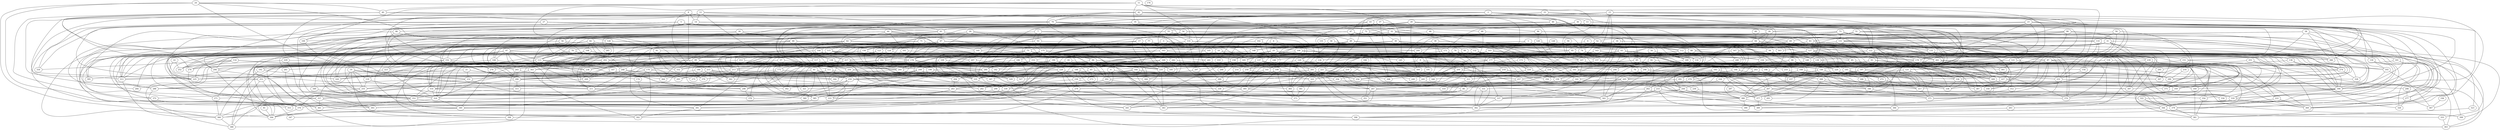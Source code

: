 strict graph "gnp_random_graph(400,0.015)" {
0;
1;
2;
3;
4;
5;
6;
7;
8;
9;
10;
11;
12;
13;
14;
15;
16;
17;
18;
19;
20;
21;
22;
23;
24;
25;
26;
27;
28;
29;
30;
31;
32;
33;
34;
35;
36;
37;
38;
39;
40;
41;
42;
43;
44;
45;
46;
47;
48;
49;
50;
51;
52;
53;
54;
55;
56;
57;
58;
59;
60;
61;
62;
63;
64;
65;
66;
67;
68;
69;
70;
71;
72;
73;
74;
75;
76;
77;
78;
79;
80;
81;
82;
83;
84;
85;
86;
87;
88;
89;
90;
91;
92;
93;
94;
95;
96;
97;
98;
99;
100;
101;
102;
103;
104;
105;
106;
107;
108;
109;
110;
111;
112;
113;
114;
115;
116;
117;
118;
119;
120;
121;
122;
123;
124;
125;
126;
127;
128;
129;
130;
131;
132;
133;
134;
135;
136;
137;
138;
139;
140;
141;
142;
143;
144;
145;
146;
147;
148;
149;
150;
151;
152;
153;
154;
155;
156;
157;
158;
159;
160;
161;
162;
163;
164;
165;
166;
167;
168;
169;
170;
171;
172;
173;
174;
175;
176;
177;
178;
179;
180;
181;
182;
183;
184;
185;
186;
187;
188;
189;
190;
191;
192;
193;
194;
195;
196;
197;
198;
199;
200;
201;
202;
203;
204;
205;
206;
207;
208;
209;
210;
211;
212;
213;
214;
215;
216;
217;
218;
219;
220;
221;
222;
223;
224;
225;
226;
227;
228;
229;
230;
231;
232;
233;
234;
235;
236;
237;
238;
239;
240;
241;
242;
243;
244;
245;
246;
247;
248;
249;
250;
251;
252;
253;
254;
255;
256;
257;
258;
259;
260;
261;
262;
263;
264;
265;
266;
267;
268;
269;
270;
271;
272;
273;
274;
275;
276;
277;
278;
279;
280;
281;
282;
283;
284;
285;
286;
287;
288;
289;
290;
291;
292;
293;
294;
295;
296;
297;
298;
299;
300;
301;
302;
303;
304;
305;
306;
307;
308;
309;
310;
311;
312;
313;
314;
315;
316;
317;
318;
319;
320;
321;
322;
323;
324;
325;
326;
327;
328;
329;
330;
331;
332;
333;
334;
335;
336;
337;
338;
339;
340;
341;
342;
343;
344;
345;
346;
347;
348;
349;
350;
351;
352;
353;
354;
355;
356;
357;
358;
359;
360;
361;
362;
363;
364;
365;
366;
367;
368;
369;
370;
371;
372;
373;
374;
375;
376;
377;
378;
379;
380;
381;
382;
383;
384;
385;
386;
387;
388;
389;
390;
391;
392;
393;
394;
395;
396;
397;
398;
399;
0 -- 45  [is_available=True, prob="1.0"];
0 -- 94  [is_available=True, prob="0.628762029515"];
1 -- 103  [is_available=True, prob="0.911307745225"];
1 -- 391  [is_available=True, prob="0.328740354562"];
1 -- 205  [is_available=True, prob="0.0418934558592"];
1 -- 303  [is_available=True, prob="0.736917651398"];
1 -- 112  [is_available=True, prob="0.858412177309"];
1 -- 213  [is_available=True, prob="0.704866507598"];
1 -- 150  [is_available=True, prob="0.00125861367714"];
2 -- 163  [is_available=True, prob="0.357756712345"];
2 -- 243  [is_available=True, prob="0.728404078749"];
2 -- 394  [is_available=True, prob="0.257042284933"];
2 -- 13  [is_available=True, prob="0.475793187304"];
2 -- 179  [is_available=True, prob="0.662289334648"];
2 -- 52  [is_available=True, prob="0.701396786831"];
2 -- 149  [is_available=True, prob="0.545918941905"];
2 -- 151  [is_available=True, prob="0.0679652709655"];
2 -- 280  [is_available=True, prob="0.895308251375"];
2 -- 252  [is_available=True, prob="0.570788889882"];
2 -- 221  [is_available=True, prob="0.181335529264"];
2 -- 63  [is_available=True, prob="0.975608765987"];
3 -- 368  [is_available=True, prob="0.983515954539"];
3 -- 123  [is_available=True, prob="0.935042062425"];
3 -- 245  [is_available=True, prob="0.297315929676"];
3 -- 278  [is_available=True, prob="1.0"];
3 -- 227  [is_available=True, prob="0.680933634058"];
4 -- 393  [is_available=True, prob="1.0"];
4 -- 292  [is_available=True, prob="0.917586894686"];
4 -- 254  [is_available=True, prob="0.811359786987"];
5 -- 288  [is_available=True, prob="0.567208020487"];
5 -- 130  [is_available=True, prob="0.26241717093"];
5 -- 100  [is_available=True, prob="0.201443143899"];
5 -- 316  [is_available=True, prob="0.915526868218"];
5 -- 179  [is_available=True, prob="0.606541172114"];
5 -- 28  [is_available=True, prob="0.951675291686"];
6 -- 264  [is_available=True, prob="0.669598701409"];
6 -- 25  [is_available=True, prob="0.340950512221"];
6 -- 199  [is_available=True, prob="1.0"];
7 -- 262  [is_available=True, prob="1.0"];
7 -- 10  [is_available=True, prob="0.504111485903"];
7 -- 175  [is_available=True, prob="0.110549952894"];
7 -- 144  [is_available=True, prob="1.0"];
7 -- 148  [is_available=True, prob="0.145670719381"];
7 -- 53  [is_available=True, prob="0.444098772867"];
7 -- 298  [is_available=True, prob="0.218947508906"];
8 -- 225  [is_available=True, prob="1.0"];
8 -- 107  [is_available=True, prob="1.0"];
8 -- 213  [is_available=True, prob="0.355163164607"];
8 -- 14  [is_available=True, prob="0.91719158262"];
8 -- 215  [is_available=True, prob="0.537819913288"];
9 -- 298  [is_available=True, prob="0.817370704423"];
9 -- 300  [is_available=True, prob="1.0"];
9 -- 208  [is_available=True, prob="0.868320541541"];
9 -- 209  [is_available=True, prob="0.578566864147"];
9 -- 382  [is_available=True, prob="0.207465312472"];
9 -- 191  [is_available=True, prob="0.116597227267"];
10 -- 165  [is_available=True, prob="0.76666649139"];
10 -- 207  [is_available=True, prob="0.936270658142"];
10 -- 180  [is_available=True, prob="0.719587584358"];
10 -- 85  [is_available=True, prob="0.403119270626"];
10 -- 310  [is_available=True, prob="0.0722316533636"];
11 -- 35  [is_available=True, prob="0.554691347195"];
11 -- 100  [is_available=True, prob="1.0"];
11 -- 40  [is_available=True, prob="0.663516894462"];
11 -- 107  [is_available=True, prob="1.0"];
11 -- 215  [is_available=True, prob="0.115214318314"];
11 -- 260  [is_available=True, prob="1.0"];
11 -- 348  [is_available=True, prob="0.569555911155"];
11 -- 125  [is_available=True, prob="0.326846527151"];
12 -- 41  [is_available=True, prob="1.0"];
12 -- 14  [is_available=True, prob="1.0"];
12 -- 49  [is_available=True, prob="1.0"];
12 -- 211  [is_available=True, prob="1.0"];
12 -- 276  [is_available=True, prob="1.0"];
12 -- 61  [is_available=True, prob="0.433292923187"];
13 -- 32  [is_available=True, prob="0.48920511047"];
13 -- 274  [is_available=True, prob="0.0807536404175"];
13 -- 237  [is_available=True, prob="0.121754853422"];
13 -- 198  [is_available=True, prob="0.0944543666607"];
14 -- 32  [is_available=True, prob="0.159901104315"];
14 -- 225  [is_available=True, prob="0.475007683982"];
14 -- 228  [is_available=True, prob="0.0331183038245"];
14 -- 265  [is_available=True, prob="0.323072378705"];
14 -- 202  [is_available=True, prob="1.0"];
14 -- 179  [is_available=True, prob="0.595340282549"];
14 -- 150  [is_available=True, prob="0.710888823015"];
15 -- 297  [is_available=True, prob="0.35319439932"];
15 -- 74  [is_available=True, prob="0.452311146919"];
15 -- 43  [is_available=True, prob="1.0"];
15 -- 238  [is_available=True, prob="0.16174548418"];
15 -- 143  [is_available=True, prob="1.0"];
15 -- 369  [is_available=True, prob="0.921822728417"];
15 -- 306  [is_available=True, prob="0.487145957775"];
15 -- 380  [is_available=True, prob="0.181702185236"];
15 -- 254  [is_available=True, prob="0.119463074891"];
16 -- 136  [is_available=True, prob="0.647079015843"];
16 -- 25  [is_available=True, prob="1.0"];
16 -- 159  [is_available=True, prob="0.813085078489"];
17 -- 106  [is_available=True, prob="0.20258889932"];
17 -- 235  [is_available=True, prob="0.0511478907042"];
17 -- 340  [is_available=True, prob="1.0"];
17 -- 309  [is_available=True, prob="0.496307389913"];
17 -- 152  [is_available=True, prob="0.661075943012"];
17 -- 185  [is_available=True, prob="1.0"];
17 -- 186  [is_available=True, prob="0.561845572899"];
17 -- 159  [is_available=True, prob="1.0"];
18 -- 264  [is_available=True, prob="0.487742510569"];
18 -- 292  [is_available=True, prob="0.626354679136"];
18 -- 228  [is_available=True, prob="0.479288464571"];
18 -- 247  [is_available=True, prob="1.0"];
19 -- 357  [is_available=True, prob="0.919965191298"];
19 -- 398  [is_available=True, prob="0.569694342289"];
19 -- 302  [is_available=True, prob="1.0"];
19 -- 119  [is_available=True, prob="0.435768606814"];
19 -- 254  [is_available=True, prob="0.689514948667"];
19 -- 255  [is_available=True, prob="1.0"];
20 -- 96  [is_available=True, prob="1.0"];
20 -- 167  [is_available=True, prob="0.396947491078"];
20 -- 300  [is_available=True, prob="0.630437165976"];
20 -- 242  [is_available=True, prob="0.118995539344"];
20 -- 248  [is_available=True, prob="0.295383513855"];
20 -- 154  [is_available=True, prob="1.0"];
20 -- 61  [is_available=True, prob="0.793803922881"];
20 -- 318  [is_available=True, prob="0.285560487123"];
21 -- 232  [is_available=True, prob="0.438631606417"];
21 -- 225  [is_available=True, prob="1.0"];
21 -- 318  [is_available=True, prob="0.645212899692"];
22 -- 252  [is_available=True, prob="0.0342277166566"];
22 -- 271  [is_available=True, prob="1.0"];
23 -- 193  [is_available=True, prob="0.976018453127"];
23 -- 171  [is_available=True, prob="1.0"];
23 -- 139  [is_available=True, prob="0.560744004907"];
23 -- 237  [is_available=True, prob="0.890396180123"];
23 -- 379  [is_available=True, prob="0.570143111387"];
23 -- 28  [is_available=True, prob="0.619272033933"];
24 -- 353  [is_available=True, prob="0.808330480342"];
24 -- 40  [is_available=True, prob="1.0"];
24 -- 394  [is_available=True, prob="0.33414558468"];
24 -- 145  [is_available=True, prob="0.343360117073"];
24 -- 91  [is_available=True, prob="1.0"];
24 -- 232  [is_available=True, prob="0.807610465818"];
25 -- 327  [is_available=True, prob="0.221403739909"];
25 -- 264  [is_available=True, prob="0.282641720536"];
25 -- 241  [is_available=True, prob="0.810294455324"];
25 -- 338  [is_available=True, prob="0.697485467224"];
25 -- 277  [is_available=True, prob="0.624303044059"];
26 -- 160  [is_available=True, prob="0.300405207269"];
26 -- 352  [is_available=True, prob="0.0328715726767"];
26 -- 66  [is_available=True, prob="1.0"];
26 -- 392  [is_available=True, prob="0.860983437893"];
27 -- 225  [is_available=True, prob="0.112072914519"];
27 -- 152  [is_available=True, prob="1.0"];
27 -- 122  [is_available=True, prob="1.0"];
27 -- 316  [is_available=True, prob="0.372816723174"];
27 -- 61  [is_available=True, prob="1.0"];
27 -- 30  [is_available=True, prob="0.133425491219"];
28 -- 64  [is_available=True, prob="0.614882348827"];
28 -- 291  [is_available=True, prob="0.280938320608"];
28 -- 214  [is_available=True, prob="0.301548354875"];
28 -- 88  [is_available=True, prob="0.813830924349"];
29 -- 368  [is_available=True, prob="0.81903504208"];
29 -- 74  [is_available=True, prob="0.64586735694"];
29 -- 336  [is_available=True, prob="1.0"];
29 -- 178  [is_available=True, prob="0.978608492818"];
29 -- 56  [is_available=True, prob="0.226732334035"];
29 -- 223  [is_available=True, prob="0.423414838763"];
29 -- 255  [is_available=True, prob="0.0538711301649"];
30 -- 391  [is_available=True, prob="0.739056950391"];
30 -- 171  [is_available=True, prob="0.517974745792"];
30 -- 112  [is_available=True, prob="0.266866721907"];
30 -- 148  [is_available=True, prob="0.865754850803"];
30 -- 253  [is_available=True, prob="1.0"];
30 -- 350  [is_available=True, prob="0.681598885954"];
30 -- 95  [is_available=True, prob="0.202385673344"];
31 -- 384  [is_available=True, prob="0.170691667673"];
31 -- 386  [is_available=True, prob="0.639552355653"];
31 -- 264  [is_available=True, prob="0.842673824596"];
31 -- 75  [is_available=True, prob="1.0"];
31 -- 239  [is_available=True, prob="1.0"];
31 -- 209  [is_available=True, prob="1.0"];
31 -- 307  [is_available=True, prob="1.0"];
31 -- 127  [is_available=True, prob="1.0"];
32 -- 142  [is_available=True, prob="0.237852287178"];
32 -- 110  [is_available=True, prob="0.0919310660663"];
32 -- 337  [is_available=True, prob="0.938227583804"];
32 -- 211  [is_available=True, prob="0.00682751541873"];
32 -- 155  [is_available=True, prob="1.0"];
32 -- 156  [is_available=True, prob="0.289670338494"];
33 -- 385  [is_available=True, prob="0.57727286376"];
33 -- 386  [is_available=True, prob="0.520429608527"];
33 -- 164  [is_available=True, prob="0.713103122038"];
33 -- 70  [is_available=True, prob="0.534766750856"];
33 -- 47  [is_available=True, prob="0.779122053538"];
33 -- 306  [is_available=True, prob="0.746467141654"];
33 -- 342  [is_available=True, prob="0.706151308175"];
33 -- 184  [is_available=True, prob="0.0360716023108"];
34 -- 65  [is_available=True, prob="0.998955061046"];
34 -- 189  [is_available=True, prob="0.027826452323"];
34 -- 337  [is_available=True, prob="0.35366121288"];
35 -- 324  [is_available=True, prob="1.0"];
35 -- 133  [is_available=True, prob="0.937133032404"];
35 -- 333  [is_available=True, prob="0.331346955345"];
35 -- 54  [is_available=True, prob="0.882734796258"];
35 -- 154  [is_available=True, prob="0.389394522442"];
36 -- 130  [is_available=True, prob="0.272390500485"];
36 -- 195  [is_available=True, prob="0.129345087212"];
36 -- 292  [is_available=True, prob="0.826476324553"];
36 -- 135  [is_available=True, prob="0.56606198116"];
36 -- 310  [is_available=True, prob="0.797341245356"];
36 -- 61  [is_available=True, prob="0.183339766864"];
37 -- 80  [is_available=True, prob="0.270254683576"];
37 -- 306  [is_available=True, prob="0.000414248735823"];
37 -- 44  [is_available=True, prob="0.0492799531759"];
37 -- 55  [is_available=True, prob="0.799689290719"];
38 -- 386  [is_available=True, prob="0.44823361642"];
38 -- 387  [is_available=True, prob="0.995841061301"];
38 -- 389  [is_available=True, prob="0.241670689016"];
38 -- 83  [is_available=True, prob="1.0"];
38 -- 52  [is_available=True, prob="1.0"];
38 -- 344  [is_available=True, prob="0.546762804331"];
39 -- 325  [is_available=True, prob="0.361602768652"];
39 -- 300  [is_available=True, prob="1.0"];
39 -- 209  [is_available=True, prob="0.958299273785"];
39 -- 370  [is_available=True, prob="0.10967825012"];
39 -- 88  [is_available=True, prob="0.607964449765"];
39 -- 189  [is_available=True, prob="0.689677818352"];
40 -- 70  [is_available=True, prob="0.493046855162"];
40 -- 294  [is_available=True, prob="1.0"];
40 -- 393  [is_available=True, prob="0.317494325818"];
40 -- 140  [is_available=True, prob="0.614250454578"];
40 -- 177  [is_available=True, prob="0.269907491562"];
40 -- 313  [is_available=True, prob="1.0"];
41 -- 259  [is_available=True, prob="0.838639217527"];
41 -- 388  [is_available=True, prob="0.153530788184"];
41 -- 232  [is_available=True, prob="0.969617058482"];
41 -- 333  [is_available=True, prob="0.0596367385861"];
41 -- 282  [is_available=True, prob="0.696473709571"];
41 -- 187  [is_available=True, prob="0.245460056644"];
42 -- 129  [is_available=True, prob="0.0758407095866"];
42 -- 290  [is_available=True, prob="0.0962252672979"];
42 -- 70  [is_available=True, prob="1.0"];
42 -- 235  [is_available=True, prob="0.513487977639"];
42 -- 46  [is_available=True, prob="0.537029750363"];
42 -- 124  [is_available=True, prob="0.812423280582"];
43 -- 68  [is_available=True, prob="0.37399836097"];
43 -- 134  [is_available=True, prob="0.458776858244"];
43 -- 358  [is_available=True, prob="1.0"];
43 -- 243  [is_available=True, prob="0.902745033321"];
43 -- 343  [is_available=True, prob="1.0"];
44 -- 225  [is_available=True, prob="0.681891085663"];
44 -- 324  [is_available=True, prob="0.706595316297"];
44 -- 371  [is_available=True, prob="0.113275971795"];
44 -- 84  [is_available=True, prob="1.0"];
44 -- 376  [is_available=True, prob="0.517798068823"];
44 -- 62  [is_available=True, prob="0.397759462963"];
44 -- 101  [is_available=True, prob="0.643321097208"];
45 -- 385  [is_available=True, prob="0.818840741088"];
45 -- 232  [is_available=True, prob="0.420249994676"];
45 -- 267  [is_available=True, prob="0.548865505802"];
45 -- 334  [is_available=True, prob="0.393186383441"];
45 -- 273  [is_available=True, prob="0.549225874201"];
46 -- 352  [is_available=True, prob="1.0"];
46 -- 65  [is_available=True, prob="1.0"];
46 -- 72  [is_available=True, prob="1.0"];
46 -- 392  [is_available=True, prob="0.634392210698"];
46 -- 306  [is_available=True, prob="0.998300213635"];
46 -- 122  [is_available=True, prob="0.944370238356"];
46 -- 125  [is_available=True, prob="0.0793180407026"];
47 -- 326  [is_available=True, prob="0.487381725413"];
47 -- 49  [is_available=True, prob="0.130543155548"];
47 -- 233  [is_available=True, prob="0.732612043655"];
47 -- 332  [is_available=True, prob="0.584122013959"];
47 -- 113  [is_available=True, prob="0.70000729499"];
47 -- 306  [is_available=True, prob="0.518377996505"];
47 -- 119  [is_available=True, prob="0.690469758217"];
47 -- 90  [is_available=True, prob="1.0"];
47 -- 329  [is_available=True, prob="0.717710381355"];
48 -- 102  [is_available=True, prob="0.854231437228"];
48 -- 127  [is_available=True, prob="0.891014231641"];
49 -- 260  [is_available=True, prob="1.0"];
49 -- 364  [is_available=True, prob="0.456637630349"];
49 -- 107  [is_available=True, prob="0.815103889909"];
49 -- 318  [is_available=True, prob="0.538905817352"];
49 -- 213  [is_available=True, prob="1.0"];
49 -- 379  [is_available=True, prob="0.409983183174"];
49 -- 286  [is_available=True, prob="1.0"];
49 -- 63  [is_available=True, prob="0.874175446795"];
50 -- 113  [is_available=True, prob="1.0"];
50 -- 397  [is_available=True, prob="0.0367514313863"];
50 -- 110  [is_available=True, prob="0.321003971525"];
50 -- 231  [is_available=True, prob="0.386247162148"];
51 -- 69  [is_available=True, prob="0.878929093459"];
51 -- 200  [is_available=True, prob="0.335890798084"];
51 -- 141  [is_available=True, prob="0.713725198606"];
51 -- 307  [is_available=True, prob="1.0"];
51 -- 277  [is_available=True, prob="0.361455415322"];
51 -- 346  [is_available=True, prob="0.775913273264"];
52 -- 289  [is_available=True, prob="1.0"];
52 -- 200  [is_available=True, prob="0.769833261724"];
52 -- 74  [is_available=True, prob="0.864458752675"];
52 -- 386  [is_available=True, prob="0.105968396781"];
52 -- 239  [is_available=True, prob="0.34502634629"];
52 -- 208  [is_available=True, prob="0.427914731584"];
52 -- 177  [is_available=True, prob="0.582235457599"];
52 -- 397  [is_available=True, prob="0.0806332079354"];
52 -- 313  [is_available=True, prob="0.338401329987"];
52 -- 95  [is_available=True, prob="0.360261775188"];
53 -- 320  [is_available=True, prob="0.411322645289"];
53 -- 175  [is_available=True, prob="0.143273824327"];
53 -- 92  [is_available=True, prob="0.738234567334"];
54 -- 100  [is_available=True, prob="1.0"];
54 -- 69  [is_available=True, prob="0.967412755215"];
54 -- 201  [is_available=True, prob="1.0"];
54 -- 149  [is_available=True, prob="0.180555469319"];
54 -- 280  [is_available=True, prob="0.451322561381"];
54 -- 124  [is_available=True, prob="1.0"];
55 -- 160  [is_available=True, prob="1.0"];
55 -- 221  [is_available=True, prob="0.885996702203"];
55 -- 285  [is_available=True, prob="1.0"];
55 -- 133  [is_available=True, prob="0.43125486752"];
56 -- 320  [is_available=True, prob="0.72987143852"];
56 -- 97  [is_available=True, prob="0.296478579665"];
56 -- 250  [is_available=True, prob="0.31371921032"];
56 -- 157  [is_available=True, prob="0.942288983652"];
57 -- 192  [is_available=True, prob="0.250722602773"];
57 -- 161  [is_available=True, prob="0.456745372451"];
57 -- 172  [is_available=True, prob="0.0775299594763"];
58 -- 104  [is_available=True, prob="0.210185075425"];
58 -- 129  [is_available=True, prob="0.855242555523"];
58 -- 99  [is_available=True, prob="1.0"];
58 -- 286  [is_available=True, prob="0.773514520846"];
58 -- 371  [is_available=True, prob="1.0"];
59 -- 74  [is_available=True, prob="0.692167952226"];
59 -- 205  [is_available=True, prob="0.925555444966"];
59 -- 173  [is_available=True, prob="0.352394400998"];
59 -- 95  [is_available=True, prob="1.0"];
60 -- 64  [is_available=True, prob="0.276222086862"];
61 -- 67  [is_available=True, prob="0.778712565264"];
61 -- 366  [is_available=True, prob="0.911036089973"];
61 -- 338  [is_available=True, prob="0.585075833823"];
61 -- 89  [is_available=True, prob="1.0"];
61 -- 317  [is_available=True, prob="0.287883868986"];
62 -- 138  [is_available=True, prob="1.0"];
62 -- 78  [is_available=True, prob="0.647567110822"];
62 -- 241  [is_available=True, prob="0.451474427005"];
62 -- 308  [is_available=True, prob="0.252814717603"];
62 -- 87  [is_available=True, prob="0.307562621807"];
62 -- 89  [is_available=True, prob="0.289967136387"];
62 -- 281  [is_available=True, prob="0.531041898777"];
63 -- 139  [is_available=True, prob="0.389811047492"];
63 -- 172  [is_available=True, prob="1.0"];
63 -- 397  [is_available=True, prob="0.18143844987"];
63 -- 302  [is_available=True, prob="1.0"];
63 -- 116  [is_available=True, prob="0.798992369951"];
63 -- 342  [is_available=True, prob="0.634516724243"];
63 -- 252  [is_available=True, prob="0.260871708868"];
64 -- 80  [is_available=True, prob="0.724750999197"];
64 -- 372  [is_available=True, prob="0.0531663210818"];
64 -- 374  [is_available=True, prob="0.0559585397251"];
64 -- 380  [is_available=True, prob="1.0"];
64 -- 90  [is_available=True, prob="0.67230622551"];
64 -- 123  [is_available=True, prob="0.576210743043"];
64 -- 122  [is_available=True, prob="0.36238998266"];
64 -- 158  [is_available=True, prob="1.0"];
65 -- 297  [is_available=True, prob="0.716622335191"];
65 -- 141  [is_available=True, prob="0.395152607597"];
65 -- 336  [is_available=True, prob="0.967579557521"];
65 -- 309  [is_available=True, prob="0.11079612481"];
66 -- 224  [is_available=True, prob="0.232250631286"];
66 -- 324  [is_available=True, prob="0.55801023018"];
66 -- 105  [is_available=True, prob="0.496160654398"];
66 -- 138  [is_available=True, prob="0.0913999973524"];
66 -- 372  [is_available=True, prob="1.0"];
66 -- 170  [is_available=True, prob="0.520881942395"];
66 -- 282  [is_available=True, prob="1.0"];
66 -- 318  [is_available=True, prob="0.0706520928674"];
67 -- 288  [is_available=True, prob="0.176286179352"];
67 -- 104  [is_available=True, prob="0.310264903504"];
67 -- 361  [is_available=True, prob="1.0"];
67 -- 335  [is_available=True, prob="0.420125325318"];
67 -- 200  [is_available=True, prob="0.860835645781"];
67 -- 309  [is_available=True, prob="1.0"];
67 -- 88  [is_available=True, prob="0.880632414861"];
67 -- 345  [is_available=True, prob="0.600010123885"];
67 -- 191  [is_available=True, prob="0.220922173092"];
68 -- 83  [is_available=True, prob="0.567742966166"];
68 -- 245  [is_available=True, prob="1.0"];
69 -- 163  [is_available=True, prob="1.0"];
69 -- 261  [is_available=True, prob="0.227067998695"];
69 -- 240  [is_available=True, prob="1.0"];
69 -- 122  [is_available=True, prob="1.0"];
70 -- 98  [is_available=True, prob="0.827999187812"];
70 -- 132  [is_available=True, prob="0.914007250126"];
70 -- 395  [is_available=True, prob="1.0"];
70 -- 365  [is_available=True, prob="0.0458906604483"];
70 -- 305  [is_available=True, prob="1.0"];
71 -- 259  [is_available=True, prob="0.87803741347"];
71 -- 164  [is_available=True, prob="1.0"];
71 -- 234  [is_available=True, prob="0.781484847839"];
71 -- 335  [is_available=True, prob="0.528364216166"];
71 -- 115  [is_available=True, prob="0.234698546555"];
71 -- 85  [is_available=True, prob="1.0"];
71 -- 394  [is_available=True, prob="1.0"];
72 -- 105  [is_available=True, prob="0.215489293988"];
72 -- 273  [is_available=True, prob="1.0"];
72 -- 83  [is_available=True, prob="0.771157735067"];
72 -- 308  [is_available=True, prob="0.0854568443657"];
72 -- 329  [is_available=True, prob="0.00375273102662"];
73 -- 131  [is_available=True, prob="1.0"];
73 -- 267  [is_available=True, prob="0.153772404814"];
73 -- 335  [is_available=True, prob="0.85279331806"];
73 -- 112  [is_available=True, prob="1.0"];
73 -- 117  [is_available=True, prob="0.730905931383"];
73 -- 313  [is_available=True, prob="1.0"];
73 -- 121  [is_available=True, prob="0.919792414382"];
73 -- 380  [is_available=True, prob="0.949170331896"];
73 -- 181  [is_available=True, prob="1.0"];
74 -- 386  [is_available=True, prob="0.401386079165"];
74 -- 150  [is_available=True, prob="0.795516904657"];
74 -- 345  [is_available=True, prob="1.0"];
74 -- 340  [is_available=True, prob="0.214817453698"];
74 -- 157  [is_available=True, prob="0.595789860913"];
75 -- 353  [is_available=True, prob="0.14741339163"];
75 -- 235  [is_available=True, prob="0.294925189928"];
75 -- 109  [is_available=True, prob="0.963498780493"];
75 -- 153  [is_available=True, prob="0.354439572702"];
75 -- 283  [is_available=True, prob="0.220844119408"];
76 -- 377  [is_available=True, prob="1.0"];
76 -- 142  [is_available=True, prob="0.466975667368"];
77 -- 384  [is_available=True, prob="1.0"];
77 -- 163  [is_available=True, prob="0.804120516962"];
77 -- 388  [is_available=True, prob="0.9400009976"];
77 -- 230  [is_available=True, prob="0.905330169075"];
77 -- 362  [is_available=True, prob="0.967826272082"];
77 -- 207  [is_available=True, prob="0.914255896713"];
77 -- 274  [is_available=True, prob="1.0"];
77 -- 309  [is_available=True, prob="1.0"];
77 -- 314  [is_available=True, prob="0.937484757476"];
78 -- 352  [is_available=True, prob="0.545175371921"];
78 -- 398  [is_available=True, prob="1.0"];
78 -- 336  [is_available=True, prob="0.373969537552"];
78 -- 113  [is_available=True, prob="0.191020499268"];
78 -- 116  [is_available=True, prob="0.727532224382"];
79 -- 231  [is_available=True, prob="0.110947615865"];
79 -- 139  [is_available=True, prob="1.0"];
79 -- 365  [is_available=True, prob="0.494230272472"];
79 -- 302  [is_available=True, prob="0.117571359309"];
79 -- 211  [is_available=True, prob="0.319791235141"];
79 -- 247  [is_available=True, prob="1.0"];
80 -- 373  [is_available=True, prob="1.0"];
80 -- 351  [is_available=True, prob="1.0"];
81 -- 394  [is_available=True, prob="1.0"];
82 -- 324  [is_available=True, prob="0.522995888042"];
82 -- 293  [is_available=True, prob="0.325218351791"];
82 -- 340  [is_available=True, prob="0.137098538028"];
82 -- 395  [is_available=True, prob="1.0"];
82 -- 108  [is_available=True, prob="0.368427940207"];
82 -- 84  [is_available=True, prob="1.0"];
82 -- 278  [is_available=True, prob="1.0"];
82 -- 344  [is_available=True, prob="0.771782235387"];
82 -- 217  [is_available=True, prob="0.748690993198"];
82 -- 346  [is_available=True, prob="0.814754742234"];
82 -- 285  [is_available=True, prob="0.498810354793"];
82 -- 223  [is_available=True, prob="1.0"];
83 -- 148  [is_available=True, prob="1.0"];
83 -- 323  [is_available=True, prob="0.349424995508"];
84 -- 257  [is_available=True, prob="0.220329286871"];
84 -- 331  [is_available=True, prob="0.527718960404"];
84 -- 238  [is_available=True, prob="0.894693041854"];
84 -- 368  [is_available=True, prob="0.399717591342"];
84 -- 376  [is_available=True, prob="0.425225483987"];
85 -- 336  [is_available=True, prob="0.448039673601"];
85 -- 281  [is_available=True, prob="0.103959845731"];
85 -- 374  [is_available=True, prob="0.626588782692"];
86 -- 131  [is_available=True, prob="0.634293460467"];
86 -- 328  [is_available=True, prob="0.605498381606"];
86 -- 116  [is_available=True, prob="0.78293580446"];
86 -- 87  [is_available=True, prob="0.112931222058"];
86 -- 122  [is_available=True, prob="0.400174573637"];
86 -- 317  [is_available=True, prob="0.838391801314"];
87 -- 354  [is_available=True, prob="0.841597524158"];
87 -- 197  [is_available=True, prob="0.830191562607"];
87 -- 262  [is_available=True, prob="0.59319085845"];
87 -- 328  [is_available=True, prob="1.0"];
87 -- 312  [is_available=True, prob="0.0816002608945"];
87 -- 377  [is_available=True, prob="0.603740593825"];
87 -- 221  [is_available=True, prob="0.740303619108"];
88 -- 324  [is_available=True, prob="0.55068647189"];
88 -- 261  [is_available=True, prob="0.740834979838"];
88 -- 295  [is_available=True, prob="0.780036583516"];
88 -- 335  [is_available=True, prob="0.75631338867"];
88 -- 305  [is_available=True, prob="0.457964843438"];
88 -- 179  [is_available=True, prob="0.685722821491"];
89 -- 320  [is_available=True, prob="1.0"];
89 -- 324  [is_available=True, prob="1.0"];
89 -- 294  [is_available=True, prob="0.325377555552"];
89 -- 264  [is_available=True, prob="1.0"];
89 -- 298  [is_available=True, prob="1.0"];
89 -- 235  [is_available=True, prob="1.0"];
89 -- 332  [is_available=True, prob="1.0"];
89 -- 111  [is_available=True, prob="0.0557877669904"];
89 -- 247  [is_available=True, prob="0.802677615629"];
89 -- 250  [is_available=True, prob="0.387384294911"];
90 -- 387  [is_available=True, prob="0.872047166049"];
90 -- 265  [is_available=True, prob="1.0"];
90 -- 220  [is_available=True, prob="0.114631039684"];
90 -- 253  [is_available=True, prob="0.0343505798582"];
91 -- 370  [is_available=True, prob="0.745824408127"];
91 -- 332  [is_available=True, prob="0.451077259906"];
91 -- 158  [is_available=True, prob="0.517007757745"];
92 -- 385  [is_available=True, prob="0.961301829442"];
92 -- 210  [is_available=True, prob="0.0263387108256"];
92 -- 388  [is_available=True, prob="0.720344895897"];
92 -- 358  [is_available=True, prob="0.0971624887825"];
93 -- 344  [is_available=True, prob="0.0723369197424"];
93 -- 289  [is_available=True, prob="0.742807409692"];
93 -- 234  [is_available=True, prob="1.0"];
93 -- 321  [is_available=True, prob="0.97848576665"];
94 -- 320  [is_available=True, prob="1.0"];
94 -- 202  [is_available=True, prob="0.483913238751"];
94 -- 363  [is_available=True, prob="1.0"];
94 -- 237  [is_available=True, prob="0.0593827402895"];
94 -- 274  [is_available=True, prob="0.532341635444"];
95 -- 258  [is_available=True, prob="0.864096638984"];
95 -- 168  [is_available=True, prob="0.509405182601"];
95 -- 330  [is_available=True, prob="1.0"];
95 -- 140  [is_available=True, prob="1.0"];
95 -- 243  [is_available=True, prob="0.113276587287"];
95 -- 189  [is_available=True, prob="0.484727609691"];
96 -- 120  [is_available=True, prob="0.897973772232"];
96 -- 116  [is_available=True, prob="0.68729826476"];
96 -- 328  [is_available=True, prob="1.0"];
96 -- 145  [is_available=True, prob="0.0488173185815"];
97 -- 227  [is_available=True, prob="1.0"];
97 -- 294  [is_available=True, prob="1.0"];
97 -- 298  [is_available=True, prob="0.685091072343"];
97 -- 333  [is_available=True, prob="0.398745308934"];
97 -- 174  [is_available=True, prob="1.0"];
97 -- 144  [is_available=True, prob="1.0"];
97 -- 113  [is_available=True, prob="1.0"];
97 -- 179  [is_available=True, prob="0.260752473509"];
97 -- 313  [is_available=True, prob="0.106448672064"];
97 -- 152  [is_available=True, prob="0.930622094111"];
97 -- 284  [is_available=True, prob="1.0"];
97 -- 159  [is_available=True, prob="0.610015991111"];
98 -- 128  [is_available=True, prob="0.364396461778"];
98 -- 284  [is_available=True, prob="1.0"];
98 -- 269  [is_available=True, prob="0.905129105974"];
99 -- 377  [is_available=True, prob="0.447562937529"];
99 -- 254  [is_available=True, prob="0.810535999253"];
99 -- 158  [is_available=True, prob="0.105817337969"];
100 -- 232  [is_available=True, prob="1.0"];
101 -- 162  [is_available=True, prob="0.294045820135"];
101 -- 235  [is_available=True, prob="0.265043917396"];
102 -- 306  [is_available=True, prob="0.414548404649"];
102 -- 146  [is_available=True, prob="1.0"];
102 -- 148  [is_available=True, prob="1.0"];
102 -- 153  [is_available=True, prob="0.343206792843"];
102 -- 346  [is_available=True, prob="0.19188755601"];
103 -- 165  [is_available=True, prob="0.43746913474"];
103 -- 326  [is_available=True, prob="0.646461498891"];
103 -- 203  [is_available=True, prob="0.842773987586"];
103 -- 365  [is_available=True, prob="1.0"];
103 -- 247  [is_available=True, prob="1.0"];
103 -- 313  [is_available=True, prob="1.0"];
104 -- 290  [is_available=True, prob="0.564133462178"];
104 -- 259  [is_available=True, prob="0.960280708897"];
104 -- 342  [is_available=True, prob="1.0"];
104 -- 119  [is_available=True, prob="0.392473575237"];
104 -- 217  [is_available=True, prob="0.147685450047"];
104 -- 315  [is_available=True, prob="0.0952205128758"];
105 -- 241  [is_available=True, prob="0.175385049631"];
105 -- 220  [is_available=True, prob="0.437239127182"];
105 -- 269  [is_available=True, prob="0.080090356469"];
106 -- 224  [is_available=True, prob="0.852046711208"];
106 -- 327  [is_available=True, prob="0.80507346266"];
106 -- 318  [is_available=True, prob="1.0"];
106 -- 137  [is_available=True, prob="0.960358439566"];
107 -- 161  [is_available=True, prob="0.0801632702627"];
107 -- 196  [is_available=True, prob="0.310912698865"];
107 -- 234  [is_available=True, prob="0.34633544896"];
107 -- 344  [is_available=True, prob="1.0"];
107 -- 382  [is_available=True, prob="0.619848844485"];
108 -- 324  [is_available=True, prob="0.560652058297"];
108 -- 269  [is_available=True, prob="0.0575405188467"];
108 -- 113  [is_available=True, prob="0.391726950854"];
108 -- 150  [is_available=True, prob="1.0"];
108 -- 164  [is_available=True, prob="0.390061672852"];
109 -- 172  [is_available=True, prob="0.395552982948"];
109 -- 182  [is_available=True, prob="0.240873344008"];
110 -- 193  [is_available=True, prob="0.618304705461"];
110 -- 231  [is_available=True, prob="0.751013678383"];
110 -- 338  [is_available=True, prob="1.0"];
110 -- 143  [is_available=True, prob="1.0"];
110 -- 124  [is_available=True, prob="0.252841071783"];
111 -- 299  [is_available=True, prob="1.0"];
111 -- 325  [is_available=True, prob="1.0"];
111 -- 225  [is_available=True, prob="1.0"];
112 -- 162  [is_available=True, prob="0.0503151482218"];
112 -- 270  [is_available=True, prob="0.0171121948722"];
112 -- 272  [is_available=True, prob="1.0"];
112 -- 244  [is_available=True, prob="0.721034059919"];
112 -- 184  [is_available=True, prob="1.0"];
112 -- 276  [is_available=True, prob="0.898610457671"];
113 -- 193  [is_available=True, prob="0.820315182371"];
113 -- 361  [is_available=True, prob="1.0"];
113 -- 274  [is_available=True, prob="0.875785313961"];
113 -- 147  [is_available=True, prob="0.492227266289"];
113 -- 314  [is_available=True, prob="1.0"];
114 -- 164  [is_available=True, prob="0.870813017276"];
114 -- 364  [is_available=True, prob="0.842942209224"];
114 -- 332  [is_available=True, prob="0.264841630797"];
114 -- 366  [is_available=True, prob="1.0"];
114 -- 316  [is_available=True, prob="0.855973659976"];
114 -- 252  [is_available=True, prob="0.434431043989"];
115 -- 324  [is_available=True, prob="1.0"];
115 -- 327  [is_available=True, prob="0.321967438109"];
115 -- 364  [is_available=True, prob="1.0"];
115 -- 178  [is_available=True, prob="0.202917652671"];
115 -- 211  [is_available=True, prob="1.0"];
115 -- 309  [is_available=True, prob="0.73773232342"];
115 -- 278  [is_available=True, prob="0.899967820742"];
115 -- 381  [is_available=True, prob="0.247085321748"];
116 -- 290  [is_available=True, prob="1.0"];
117 -- 264  [is_available=True, prob="1.0"];
117 -- 392  [is_available=True, prob="0.140133882016"];
117 -- 313  [is_available=True, prob="0.913467851941"];
118 -- 374  [is_available=True, prob="0.809915860378"];
118 -- 222  [is_available=True, prob="1.0"];
118 -- 182  [is_available=True, prob="0.218711089476"];
119 -- 360  [is_available=True, prob="0.821810056781"];
119 -- 255  [is_available=True, prob="0.757752723484"];
120 -- 161  [is_available=True, prob="0.300321355984"];
120 -- 355  [is_available=True, prob="0.202174597495"];
120 -- 360  [is_available=True, prob="0.739764113841"];
120 -- 220  [is_available=True, prob="0.947373022597"];
120 -- 144  [is_available=True, prob="0.505031915478"];
120 -- 179  [is_available=True, prob="0.474973158528"];
120 -- 124  [is_available=True, prob="0.0847963637223"];
121 -- 359  [is_available=True, prob="0.325640906583"];
121 -- 301  [is_available=True, prob="0.797481607897"];
121 -- 161  [is_available=True, prob="0.953512169914"];
122 -- 385  [is_available=True, prob="0.870483600296"];
122 -- 291  [is_available=True, prob="0.571292510289"];
122 -- 342  [is_available=True, prob="0.824900758739"];
122 -- 134  [is_available=True, prob="1.0"];
122 -- 263  [is_available=True, prob="0.00447055098714"];
122 -- 179  [is_available=True, prob="0.413398971406"];
122 -- 197  [is_available=True, prob="0.505694728938"];
123 -- 357  [is_available=True, prob="1.0"];
123 -- 294  [is_available=True, prob="1.0"];
123 -- 145  [is_available=True, prob="0.405225368803"];
123 -- 242  [is_available=True, prob="0.820741150347"];
123 -- 149  [is_available=True, prob="0.374621984058"];
123 -- 248  [is_available=True, prob="1.0"];
124 -- 198  [is_available=True, prob="0.130630028498"];
124 -- 140  [is_available=True, prob="0.236132609894"];
124 -- 212  [is_available=True, prob="0.327018944529"];
125 -- 338  [is_available=True, prob="0.536904409104"];
125 -- 205  [is_available=True, prob="0.880537066069"];
125 -- 317  [is_available=True, prob="0.488039353463"];
126 -- 280  [is_available=True, prob="0.20585119141"];
126 -- 135  [is_available=True, prob="0.0138936164622"];
127 -- 225  [is_available=True, prob="0.953433030995"];
127 -- 195  [is_available=True, prob="1.0"];
127 -- 261  [is_available=True, prob="1.0"];
127 -- 240  [is_available=True, prob="0.218986082768"];
127 -- 217  [is_available=True, prob="0.531466889976"];
127 -- 220  [is_available=True, prob="0.376192814055"];
128 -- 351  [is_available=True, prob="0.455664254101"];
128 -- 211  [is_available=True, prob="0.0725150934742"];
128 -- 349  [is_available=True, prob="1.0"];
128 -- 135  [is_available=True, prob="0.87253460119"];
129 -- 192  [is_available=True, prob="1.0"];
129 -- 365  [is_available=True, prob="0.296480934331"];
129 -- 149  [is_available=True, prob="0.938822692067"];
129 -- 311  [is_available=True, prob="0.83740099232"];
129 -- 376  [is_available=True, prob="0.71687555833"];
130 -- 193  [is_available=True, prob="0.0712610088229"];
130 -- 318  [is_available=True, prob="0.254389039195"];
130 -- 390  [is_available=True, prob="0.955518766827"];
131 -- 165  [is_available=True, prob="0.963627141409"];
131 -- 262  [is_available=True, prob="0.932189673546"];
131 -- 135  [is_available=True, prob="0.0174386977047"];
131 -- 303  [is_available=True, prob="0.0250722194885"];
131 -- 399  [is_available=True, prob="1.0"];
131 -- 156  [is_available=True, prob="0.5935299727"];
132 -- 204  [is_available=True, prob="0.369667722348"];
132 -- 270  [is_available=True, prob="0.228670993065"];
132 -- 312  [is_available=True, prob="1.0"];
132 -- 146  [is_available=True, prob="1.0"];
132 -- 374  [is_available=True, prob="0.347878032084"];
132 -- 280  [is_available=True, prob="0.578449636529"];
133 -- 160  [is_available=True, prob="0.386152316496"];
133 -- 369  [is_available=True, prob="1.0"];
133 -- 265  [is_available=True, prob="0.578833696003"];
133 -- 209  [is_available=True, prob="0.541905729672"];
133 -- 297  [is_available=True, prob="0.596765327536"];
134 -- 185  [is_available=True, prob="1.0"];
134 -- 201  [is_available=True, prob="0.500877479878"];
135 -- 306  [is_available=True, prob="0.434481311905"];
135 -- 276  [is_available=True, prob="0.546758476956"];
135 -- 151  [is_available=True, prob="0.316871294032"];
136 -- 274  [is_available=True, prob="0.738612125918"];
136 -- 306  [is_available=True, prob="0.733318254531"];
136 -- 270  [is_available=True, prob="0.46013592924"];
137 -- 201  [is_available=True, prob="1.0"];
137 -- 271  [is_available=True, prob="0.80533412946"];
137 -- 339  [is_available=True, prob="0.582839056343"];
137 -- 188  [is_available=True, prob="0.164326546309"];
137 -- 350  [is_available=True, prob="0.43985553692"];
137 -- 319  [is_available=True, prob="0.31167687384"];
138 -- 170  [is_available=True, prob="0.75848659242"];
138 -- 209  [is_available=True, prob="0.261279525098"];
138 -- 339  [is_available=True, prob="0.121664586257"];
138 -- 213  [is_available=True, prob="0.0104891988561"];
138 -- 280  [is_available=True, prob="1.0"];
138 -- 154  [is_available=True, prob="0.84155428009"];
138 -- 362  [is_available=True, prob="0.92685494047"];
139 -- 375  [is_available=True, prob="0.738216207419"];
139 -- 205  [is_available=True, prob="1.0"];
139 -- 305  [is_available=True, prob="0.636785310573"];
139 -- 149  [is_available=True, prob="0.33017989862"];
139 -- 222  [is_available=True, prob="0.541654407524"];
140 -- 289  [is_available=True, prob="0.269025554985"];
140 -- 360  [is_available=True, prob="0.657434293195"];
140 -- 168  [is_available=True, prob="0.926470414313"];
141 -- 304  [is_available=True, prob="0.421411621256"];
141 -- 382  [is_available=True, prob="0.493184328967"];
141 -- 305  [is_available=True, prob="0.635359895419"];
142 -- 363  [is_available=True, prob="0.928706720617"];
142 -- 255  [is_available=True, prob="0.826752751881"];
143 -- 269  [is_available=True, prob="1.0"];
143 -- 305  [is_available=True, prob="0.267090755416"];
143 -- 306  [is_available=True, prob="0.663233968324"];
143 -- 153  [is_available=True, prob="0.718744713853"];
143 -- 157  [is_available=True, prob="0.683521506702"];
143 -- 350  [is_available=True, prob="1.0"];
144 -- 314  [is_available=True, prob="0.65627062057"];
144 -- 238  [is_available=True, prob="0.880736715378"];
145 -- 300  [is_available=True, prob="0.821145962783"];
146 -- 258  [is_available=True, prob="1.0"];
147 -- 304  [is_available=True, prob="0.853766078283"];
147 -- 275  [is_available=True, prob="0.531797335245"];
147 -- 269  [is_available=True, prob="0.215772904603"];
148 -- 158  [is_available=True, prob="0.709818061865"];
148 -- 190  [is_available=True, prob="0.330466950298"];
149 -- 384  [is_available=True, prob="0.523215859329"];
149 -- 356  [is_available=True, prob="0.601134001728"];
149 -- 338  [is_available=True, prob="0.125399575037"];
149 -- 307  [is_available=True, prob="0.306737688214"];
149 -- 159  [is_available=True, prob="1.0"];
150 -- 183  [is_available=True, prob="0.952357957743"];
150 -- 220  [is_available=True, prob="0.0876966599334"];
151 -- 203  [is_available=True, prob="1.0"];
151 -- 318  [is_available=True, prob="0.0153817566161"];
152 -- 264  [is_available=True, prob="0.604961884118"];
152 -- 223  [is_available=True, prob="0.485791452896"];
152 -- 276  [is_available=True, prob="0.014267131048"];
152 -- 286  [is_available=True, prob="0.739613544364"];
152 -- 159  [is_available=True, prob="0.475480679126"];
153 -- 203  [is_available=True, prob="0.0987744059303"];
153 -- 208  [is_available=True, prob="0.163550383748"];
153 -- 369  [is_available=True, prob="1.0"];
153 -- 182  [is_available=True, prob="1.0"];
154 -- 231  [is_available=True, prob="0.649688815172"];
156 -- 386  [is_available=True, prob="1.0"];
156 -- 357  [is_available=True, prob="0.130306272807"];
156 -- 333  [is_available=True, prob="0.310793652246"];
156 -- 208  [is_available=True, prob="1.0"];
157 -- 354  [is_available=True, prob="1.0"];
157 -- 259  [is_available=True, prob="1.0"];
157 -- 195  [is_available=True, prob="0.403289869277"];
157 -- 214  [is_available=True, prob="1.0"];
158 -- 199  [is_available=True, prob="0.975017317285"];
158 -- 268  [is_available=True, prob="0.34031548666"];
158 -- 172  [is_available=True, prob="0.64302807577"];
158 -- 345  [is_available=True, prob="0.731653885184"];
159 -- 206  [is_available=True, prob="0.0178471771012"];
159 -- 211  [is_available=True, prob="1.0"];
159 -- 244  [is_available=True, prob="1.0"];
160 -- 324  [is_available=True, prob="0.137655870672"];
160 -- 337  [is_available=True, prob="0.962396992644"];
160 -- 178  [is_available=True, prob="1.0"];
161 -- 393  [is_available=True, prob="0.995369060076"];
161 -- 350  [is_available=True, prob="0.655871483163"];
162 -- 385  [is_available=True, prob="0.703655890409"];
162 -- 238  [is_available=True, prob="1.0"];
162 -- 307  [is_available=True, prob="0.156097649438"];
162 -- 213  [is_available=True, prob="0.12190695411"];
162 -- 185  [is_available=True, prob="0.301289236218"];
163 -- 169  [is_available=True, prob="0.415648835065"];
163 -- 332  [is_available=True, prob="1.0"];
163 -- 399  [is_available=True, prob="0.120034835224"];
163 -- 350  [is_available=True, prob="1.0"];
163 -- 190  [is_available=True, prob="0.835924711831"];
164 -- 225  [is_available=True, prob="1.0"];
164 -- 236  [is_available=True, prob="0.153184073131"];
164 -- 330  [is_available=True, prob="0.879502791636"];
164 -- 397  [is_available=True, prob="1.0"];
165 -- 300  [is_available=True, prob="0.116830905551"];
165 -- 235  [is_available=True, prob="0.416451153251"];
165 -- 332  [is_available=True, prob="0.161169642712"];
166 -- 219  [is_available=True, prob="0.436982169103"];
166 -- 341  [is_available=True, prob="0.6489767865"];
166 -- 342  [is_available=True, prob="0.545378790641"];
167 -- 257  [is_available=True, prob="0.508555242029"];
167 -- 170  [is_available=True, prob="0.669163489295"];
167 -- 179  [is_available=True, prob="0.922138959884"];
167 -- 342  [is_available=True, prob="0.241762179184"];
168 -- 339  [is_available=True, prob="0.0396920300338"];
168 -- 227  [is_available=True, prob="0.0251953656404"];
169 -- 201  [is_available=True, prob="0.358420647137"];
169 -- 301  [is_available=True, prob="0.291434156514"];
169 -- 208  [is_available=True, prob="0.830443807977"];
169 -- 282  [is_available=True, prob="0.874464636479"];
169 -- 187  [is_available=True, prob="1.0"];
170 -- 225  [is_available=True, prob="0.417649987018"];
170 -- 392  [is_available=True, prob="0.165204351049"];
170 -- 395  [is_available=True, prob="0.0773536223696"];
170 -- 174  [is_available=True, prob="0.715311636948"];
170 -- 338  [is_available=True, prob="0.178819036798"];
171 -- 177  [is_available=True, prob="0.574291502613"];
171 -- 311  [is_available=True, prob="0.0195820133732"];
171 -- 313  [is_available=True, prob="0.449340751727"];
172 -- 231  [is_available=True, prob="0.939905532221"];
172 -- 361  [is_available=True, prob="0.507912197735"];
172 -- 368  [is_available=True, prob="0.443163547475"];
172 -- 275  [is_available=True, prob="0.892311665131"];
173 -- 224  [is_available=True, prob="1.0"];
173 -- 290  [is_available=True, prob="0.553589392714"];
173 -- 298  [is_available=True, prob="1.0"];
174 -- 385  [is_available=True, prob="0.493410700261"];
175 -- 264  [is_available=True, prob="0.900168020335"];
175 -- 235  [is_available=True, prob="0.129876477918"];
175 -- 296  [is_available=True, prob="0.728366738815"];
175 -- 250  [is_available=True, prob="0.629166064652"];
175 -- 186  [is_available=True, prob="0.569634463291"];
177 -- 352  [is_available=True, prob="1.0"];
177 -- 353  [is_available=True, prob="1.0"];
177 -- 396  [is_available=True, prob="0.182744480646"];
177 -- 184  [is_available=True, prob="0.993918251742"];
177 -- 308  [is_available=True, prob="0.526825588207"];
177 -- 218  [is_available=True, prob="1.0"];
177 -- 380  [is_available=True, prob="0.617406120546"];
178 -- 327  [is_available=True, prob="1.0"];
178 -- 265  [is_available=True, prob="0.568838824405"];
178 -- 235  [is_available=True, prob="0.552570693468"];
178 -- 302  [is_available=True, prob="0.0773478596865"];
178 -- 382  [is_available=True, prob="0.987168225066"];
179 -- 264  [is_available=True, prob="0.340942633376"];
179 -- 277  [is_available=True, prob="0.801621053917"];
179 -- 317  [is_available=True, prob="0.907166187036"];
180 -- 275  [is_available=True, prob="0.509248736186"];
180 -- 187  [is_available=True, prob="0.094692232023"];
180 -- 394  [is_available=True, prob="1.0"];
181 -- 192  [is_available=True, prob="0.11382411727"];
181 -- 206  [is_available=True, prob="0.724542103223"];
181 -- 369  [is_available=True, prob="0.344947695325"];
182 -- 204  [is_available=True, prob="1.0"];
183 -- 379  [is_available=True, prob="0.0750736465234"];
183 -- 291  [is_available=True, prob="0.844646708075"];
183 -- 244  [is_available=True, prob="1.0"];
183 -- 254  [is_available=True, prob="0.651673934105"];
184 -- 257  [is_available=True, prob="0.983509977119"];
184 -- 374  [is_available=True, prob="0.190083164792"];
184 -- 346  [is_available=True, prob="1.0"];
186 -- 192  [is_available=True, prob="1.0"];
186 -- 296  [is_available=True, prob="0.555349130224"];
186 -- 299  [is_available=True, prob="0.960286911552"];
186 -- 335  [is_available=True, prob="0.549135376014"];
186 -- 187  [is_available=True, prob="1.0"];
187 -- 383  [is_available=True, prob="0.824781221709"];
188 -- 266  [is_available=True, prob="1.0"];
188 -- 236  [is_available=True, prob="1.0"];
188 -- 335  [is_available=True, prob="0.935147238151"];
188 -- 273  [is_available=True, prob="1.0"];
188 -- 362  [is_available=True, prob="0.077580268769"];
188 -- 382  [is_available=True, prob="0.476719237829"];
189 -- 322  [is_available=True, prob="0.152801836514"];
189 -- 198  [is_available=True, prob="1.0"];
190 -- 292  [is_available=True, prob="0.654006154031"];
190 -- 280  [is_available=True, prob="0.00086445228858"];
190 -- 286  [is_available=True, prob="0.401321429085"];
190 -- 383  [is_available=True, prob="0.653336479054"];
191 -- 256  [is_available=True, prob="0.996826632013"];
191 -- 348  [is_available=True, prob="0.736604260742"];
192 -- 320  [is_available=True, prob="0.719762162418"];
192 -- 366  [is_available=True, prob="0.949107506149"];
193 -- 359  [is_available=True, prob="0.97716585706"];
193 -- 367  [is_available=True, prob="0.667073080163"];
194 -- 367  [is_available=True, prob="1.0"];
195 -- 289  [is_available=True, prob="0.425139259128"];
195 -- 205  [is_available=True, prob="1.0"];
195 -- 317  [is_available=True, prob="0.173730908267"];
195 -- 377  [is_available=True, prob="1.0"];
195 -- 315  [is_available=True, prob="1.0"];
196 -- 246  [is_available=True, prob="0.926643196239"];
197 -- 289  [is_available=True, prob="1.0"];
197 -- 279  [is_available=True, prob="1.0"];
197 -- 380  [is_available=True, prob="0.659945004107"];
198 -- 324  [is_available=True, prob="0.983804601876"];
198 -- 351  [is_available=True, prob="0.208364826289"];
199 -- 259  [is_available=True, prob="0.029861084118"];
199 -- 356  [is_available=True, prob="0.579797039471"];
199 -- 393  [is_available=True, prob="1.0"];
199 -- 382  [is_available=True, prob="0.137804984124"];
199 -- 336  [is_available=True, prob="0.4428146886"];
199 -- 373  [is_available=True, prob="0.0918866555441"];
199 -- 383  [is_available=True, prob="0.485027928834"];
200 -- 247  [is_available=True, prob="0.497473894114"];
200 -- 235  [is_available=True, prob="0.359105214755"];
201 -- 267  [is_available=True, prob="0.919666014886"];
201 -- 269  [is_available=True, prob="0.365638241469"];
201 -- 335  [is_available=True, prob="1.0"];
201 -- 245  [is_available=True, prob="0.595714951794"];
201 -- 379  [is_available=True, prob="1.0"];
202 -- 288  [is_available=True, prob="0.899738684452"];
202 -- 373  [is_available=True, prob="0.79870418381"];
202 -- 343  [is_available=True, prob="0.261197071764"];
202 -- 248  [is_available=True, prob="0.204942819332"];
203 -- 226  [is_available=True, prob="0.0832390030689"];
203 -- 270  [is_available=True, prob="0.875058432848"];
203 -- 338  [is_available=True, prob="0.832639062068"];
204 -- 243  [is_available=True, prob="1.0"];
205 -- 375  [is_available=True, prob="0.801087526735"];
205 -- 282  [is_available=True, prob="0.234958200288"];
205 -- 319  [is_available=True, prob="0.577594502245"];
206 -- 277  [is_available=True, prob="1.0"];
207 -- 399  [is_available=True, prob="0.991918203111"];
207 -- 304  [is_available=True, prob="0.735747220622"];
207 -- 278  [is_available=True, prob="1.0"];
207 -- 345  [is_available=True, prob="0.762281596651"];
208 -- 227  [is_available=True, prob="0.608230362645"];
208 -- 364  [is_available=True, prob="0.381810459013"];
208 -- 366  [is_available=True, prob="0.387218806442"];
208 -- 211  [is_available=True, prob="0.0582498199027"];
208 -- 342  [is_available=True, prob="0.214121840103"];
208 -- 282  [is_available=True, prob="0.440414540415"];
209 -- 387  [is_available=True, prob="0.0388608940734"];
209 -- 311  [is_available=True, prob="0.556247557124"];
209 -- 237  [is_available=True, prob="0.816246890817"];
209 -- 245  [is_available=True, prob="0.16417342242"];
209 -- 279  [is_available=True, prob="0.588748972077"];
209 -- 249  [is_available=True, prob="1.0"];
209 -- 394  [is_available=True, prob="1.0"];
210 -- 272  [is_available=True, prob="0.637528118278"];
211 -- 378  [is_available=True, prob="0.358774313161"];
212 -- 343  [is_available=True, prob="0.94438288443"];
212 -- 335  [is_available=True, prob="1.0"];
213 -- 352  [is_available=True, prob="1.0"];
213 -- 293  [is_available=True, prob="0.272770947444"];
213 -- 254  [is_available=True, prob="1.0"];
214 -- 260  [is_available=True, prob="1.0"];
215 -- 299  [is_available=True, prob="0.0354441820755"];
215 -- 357  [is_available=True, prob="0.454302059537"];
215 -- 362  [is_available=True, prob="1.0"];
215 -- 304  [is_available=True, prob="0.697381696698"];
215 -- 370  [is_available=True, prob="1.0"];
215 -- 275  [is_available=True, prob="0.275687200048"];
215 -- 381  [is_available=True, prob="0.440845876718"];
215 -- 350  [is_available=True, prob="0.382101833152"];
216 -- 289  [is_available=True, prob="0.97154665213"];
217 -- 394  [is_available=True, prob="0.839036982274"];
217 -- 335  [is_available=True, prob="0.0284453835735"];
217 -- 249  [is_available=True, prob="0.303178157114"];
217 -- 218  [is_available=True, prob="1.0"];
217 -- 378  [is_available=True, prob="0.649410961882"];
218 -- 385  [is_available=True, prob="0.256547003631"];
218 -- 272  [is_available=True, prob="0.0307480020277"];
218 -- 377  [is_available=True, prob="0.598891420226"];
218 -- 286  [is_available=True, prob="0.784783766706"];
219 -- 299  [is_available=True, prob="0.373560963979"];
219 -- 254  [is_available=True, prob="0.665661953764"];
220 -- 338  [is_available=True, prob="1.0"];
221 -- 259  [is_available=True, prob="1.0"];
221 -- 336  [is_available=True, prob="0.293545565798"];
221 -- 243  [is_available=True, prob="0.681956903654"];
221 -- 346  [is_available=True, prob="0.83669429206"];
222 -- 369  [is_available=True, prob="1.0"];
222 -- 396  [is_available=True, prob="0.185871637808"];
223 -- 257  [is_available=True, prob="0.543977555355"];
223 -- 324  [is_available=True, prob="0.319130523744"];
223 -- 253  [is_available=True, prob="0.734409724712"];
224 -- 293  [is_available=True, prob="0.756097302604"];
224 -- 231  [is_available=True, prob="0.285502762878"];
226 -- 244  [is_available=True, prob="0.210002775358"];
226 -- 287  [is_available=True, prob="0.138952344293"];
227 -- 267  [is_available=True, prob="0.273932920213"];
227 -- 363  [is_available=True, prob="0.192135443626"];
228 -- 232  [is_available=True, prob="0.0317399391268"];
228 -- 396  [is_available=True, prob="0.41255461143"];
228 -- 267  [is_available=True, prob="1.0"];
228 -- 236  [is_available=True, prob="0.22151918563"];
228 -- 279  [is_available=True, prob="0.583584919372"];
228 -- 282  [is_available=True, prob="0.705510104606"];
229 -- 280  [is_available=True, prob="0.901160090197"];
229 -- 352  [is_available=True, prob="0.660685202061"];
229 -- 252  [is_available=True, prob="0.633274050538"];
230 -- 380  [is_available=True, prob="0.698247585493"];
231 -- 359  [is_available=True, prob="0.900430122704"];
231 -- 371  [is_available=True, prob="0.830674341416"];
232 -- 360  [is_available=True, prob="0.20355697541"];
232 -- 255  [is_available=True, prob="1.0"];
233 -- 385  [is_available=True, prob="0.578739656745"];
233 -- 383  [is_available=True, prob="0.917886552823"];
233 -- 389  [is_available=True, prob="1.0"];
233 -- 374  [is_available=True, prob="1.0"];
234 -- 311  [is_available=True, prob="0.979026472959"];
235 -- 396  [is_available=True, prob="1.0"];
235 -- 333  [is_available=True, prob="0.109475353153"];
235 -- 383  [is_available=True, prob="0.0281705511766"];
236 -- 299  [is_available=True, prob="0.175957552959"];
236 -- 279  [is_available=True, prob="0.218183431514"];
236 -- 247  [is_available=True, prob="0.67682353541"];
237 -- 380  [is_available=True, prob="0.939127293006"];
239 -- 258  [is_available=True, prob="1.0"];
239 -- 375  [is_available=True, prob="0.900099929613"];
239 -- 397  [is_available=True, prob="0.795574667453"];
240 -- 290  [is_available=True, prob="0.120827578034"];
241 -- 256  [is_available=True, prob="0.198478131907"];
241 -- 296  [is_available=True, prob="1.0"];
241 -- 332  [is_available=True, prob="1.0"];
242 -- 348  [is_available=True, prob="0.0233452869356"];
242 -- 391  [is_available=True, prob="0.961514857794"];
243 -- 333  [is_available=True, prob="1.0"];
243 -- 366  [is_available=True, prob="0.138085876303"];
243 -- 337  [is_available=True, prob="0.506556577436"];
244 -- 385  [is_available=True, prob="0.656825908848"];
244 -- 322  [is_available=True, prob="1.0"];
244 -- 376  [is_available=True, prob="1.0"];
244 -- 377  [is_available=True, prob="1.0"];
245 -- 389  [is_available=True, prob="0.403468451752"];
245 -- 298  [is_available=True, prob="0.328401255465"];
246 -- 317  [is_available=True, prob="0.48553750171"];
247 -- 337  [is_available=True, prob="0.658379859301"];
247 -- 376  [is_available=True, prob="0.886634960433"];
247 -- 351  [is_available=True, prob="0.128269292512"];
248 -- 288  [is_available=True, prob="0.512976444947"];
248 -- 379  [is_available=True, prob="0.700876576906"];
248 -- 308  [is_available=True, prob="1.0"];
248 -- 382  [is_available=True, prob="0.30549558506"];
248 -- 313  [is_available=True, prob="0.726978390668"];
248 -- 286  [is_available=True, prob="0.757029917089"];
250 -- 259  [is_available=True, prob="0.785852803968"];
250 -- 329  [is_available=True, prob="0.900761967134"];
251 -- 371  [is_available=True, prob="1.0"];
251 -- 367  [is_available=True, prob="0.262727170846"];
251 -- 295  [is_available=True, prob="1.0"];
253 -- 388  [is_available=True, prob="0.281007130289"];
253 -- 363  [is_available=True, prob="0.285734919981"];
253 -- 284  [is_available=True, prob="1.0"];
254 -- 321  [is_available=True, prob="1.0"];
254 -- 397  [is_available=True, prob="0.847835636135"];
255 -- 372  [is_available=True, prob="0.937521783346"];
256 -- 283  [is_available=True, prob="0.301992383653"];
256 -- 315  [is_available=True, prob="0.175134375073"];
257 -- 333  [is_available=True, prob="1.0"];
257 -- 350  [is_available=True, prob="0.680477903081"];
258 -- 327  [is_available=True, prob="0.7125275825"];
258 -- 325  [is_available=True, prob="0.521731697973"];
259 -- 352  [is_available=True, prob="0.0952450207404"];
259 -- 365  [is_available=True, prob="0.579501989555"];
259 -- 302  [is_available=True, prob="1.0"];
259 -- 360  [is_available=True, prob="0.762471410868"];
259 -- 378  [is_available=True, prob="0.579235536422"];
260 -- 288  [is_available=True, prob="0.634641899625"];
260 -- 305  [is_available=True, prob="0.594575253774"];
260 -- 330  [is_available=True, prob="0.8869820726"];
261 -- 294  [is_available=True, prob="0.621991367616"];
261 -- 369  [is_available=True, prob="1.0"];
261 -- 301  [is_available=True, prob="1.0"];
261 -- 337  [is_available=True, prob="0.246648336646"];
261 -- 375  [is_available=True, prob="1.0"];
261 -- 358  [is_available=True, prob="0.711749862275"];
262 -- 352  [is_available=True, prob="0.149457888779"];
262 -- 384  [is_available=True, prob="0.615979176754"];
262 -- 382  [is_available=True, prob="0.649942060561"];
263 -- 396  [is_available=True, prob="1.0"];
264 -- 339  [is_available=True, prob="0.788459162851"];
264 -- 370  [is_available=True, prob="0.69685175379"];
265 -- 293  [is_available=True, prob="0.638820270996"];
265 -- 398  [is_available=True, prob="0.297540253122"];
265 -- 286  [is_available=True, prob="0.0483120772444"];
266 -- 346  [is_available=True, prob="0.459543630888"];
266 -- 390  [is_available=True, prob="1.0"];
266 -- 358  [is_available=True, prob="0.182117181379"];
267 -- 354  [is_available=True, prob="0.6556132086"];
267 -- 271  [is_available=True, prob="0.397852039808"];
267 -- 283  [is_available=True, prob="0.869803110462"];
270 -- 331  [is_available=True, prob="1.0"];
270 -- 317  [is_available=True, prob="0.41747958523"];
271 -- 366  [is_available=True, prob="0.129680752958"];
272 -- 317  [is_available=True, prob="0.91200814257"];
274 -- 328  [is_available=True, prob="0.205689932274"];
274 -- 289  [is_available=True, prob="0.72695637445"];
276 -- 376  [is_available=True, prob="0.633673895549"];
277 -- 326  [is_available=True, prob="0.526169075849"];
277 -- 367  [is_available=True, prob="0.497383594425"];
278 -- 340  [is_available=True, prob="0.297752380039"];
279 -- 398  [is_available=True, prob="0.939721162826"];
280 -- 289  [is_available=True, prob="0.826594285953"];
280 -- 327  [is_available=True, prob="1.0"];
280 -- 286  [is_available=True, prob="0.0640884921844"];
281 -- 393  [is_available=True, prob="0.980511009445"];
286 -- 315  [is_available=True, prob="0.485815026994"];
286 -- 306  [is_available=True, prob="0.559845505009"];
286 -- 314  [is_available=True, prob="0.247357301902"];
287 -- 377  [is_available=True, prob="0.159724144864"];
288 -- 388  [is_available=True, prob="0.433749336477"];
290 -- 382  [is_available=True, prob="0.197733715059"];
291 -- 359  [is_available=True, prob="0.862038759968"];
291 -- 339  [is_available=True, prob="0.261401428061"];
292 -- 299  [is_available=True, prob="0.248303163977"];
292 -- 342  [is_available=True, prob="0.646501916915"];
292 -- 314  [is_available=True, prob="0.235218999215"];
294 -- 321  [is_available=True, prob="0.311052575521"];
294 -- 347  [is_available=True, prob="0.135256766846"];
295 -- 307  [is_available=True, prob="0.2477953445"];
296 -- 368  [is_available=True, prob="1.0"];
296 -- 336  [is_available=True, prob="0.0285188736165"];
296 -- 309  [is_available=True, prob="0.934189905499"];
297 -- 304  [is_available=True, prob="1.0"];
297 -- 382  [is_available=True, prob="1.0"];
298 -- 378  [is_available=True, prob="0.17371373807"];
299 -- 352  [is_available=True, prob="1.0"];
299 -- 363  [is_available=True, prob="0.848009692424"];
300 -- 325  [is_available=True, prob="0.0706723934013"];
305 -- 340  [is_available=True, prob="0.702936942719"];
305 -- 342  [is_available=True, prob="0.589201785481"];
306 -- 382  [is_available=True, prob="0.366661598223"];
306 -- 334  [is_available=True, prob="0.402122088467"];
306 -- 318  [is_available=True, prob="0.418410616092"];
309 -- 312  [is_available=True, prob="0.435800579459"];
311 -- 319  [is_available=True, prob="0.975656003448"];
312 -- 389  [is_available=True, prob="0.9998104816"];
313 -- 366  [is_available=True, prob="1.0"];
314 -- 352  [is_available=True, prob="0.75755942264"];
314 -- 324  [is_available=True, prob="0.853776060771"];
314 -- 380  [is_available=True, prob="1.0"];
315 -- 357  [is_available=True, prob="0.0519231004153"];
317 -- 371  [is_available=True, prob="0.0353796568416"];
318 -- 369  [is_available=True, prob="0.612803660598"];
318 -- 345  [is_available=True, prob="0.131580694601"];
322 -- 344  [is_available=True, prob="0.836562898784"];
322 -- 379  [is_available=True, prob="0.518827790251"];
323 -- 381  [is_available=True, prob="0.758559890916"];
324 -- 353  [is_available=True, prob="0.809718121394"];
324 -- 340  [is_available=True, prob="1.0"];
325 -- 373  [is_available=True, prob="1.0"];
331 -- 382  [is_available=True, prob="1.0"];
335 -- 339  [is_available=True, prob="0.764421776544"];
336 -- 387  [is_available=True, prob="0.961386100405"];
336 -- 338  [is_available=True, prob="0.0488886702774"];
337 -- 382  [is_available=True, prob="0.603113824817"];
339 -- 360  [is_available=True, prob="1.0"];
340 -- 396  [is_available=True, prob="1.0"];
340 -- 366  [is_available=True, prob="0.341103410471"];
341 -- 373  [is_available=True, prob="1.0"];
342 -- 390  [is_available=True, prob="0.0398698824782"];
343 -- 376  [is_available=True, prob="1.0"];
343 -- 392  [is_available=True, prob="0.145264740978"];
344 -- 355  [is_available=True, prob="0.906554282865"];
344 -- 398  [is_available=True, prob="1.0"];
344 -- 399  [is_available=True, prob="1.0"];
344 -- 347  [is_available=True, prob="0.0450640784541"];
346 -- 371  [is_available=True, prob="1.0"];
349 -- 352  [is_available=True, prob="0.589434590249"];
350 -- 381  [is_available=True, prob="0.714013260769"];
352 -- 391  [is_available=True, prob="0.228931948582"];
352 -- 394  [is_available=True, prob="1.0"];
354 -- 381  [is_available=True, prob="0.55592920786"];
355 -- 363  [is_available=True, prob="0.012870234528"];
357 -- 393  [is_available=True, prob="0.825996017679"];
357 -- 361  [is_available=True, prob="1.0"];
359 -- 374  [is_available=True, prob="0.553778081535"];
359 -- 381  [is_available=True, prob="0.45332134708"];
365 -- 373  [is_available=True, prob="0.583923833086"];
366 -- 388  [is_available=True, prob="1.0"];
368 -- 383  [is_available=True, prob="0.145655322018"];
372 -- 376  [is_available=True, prob="0.543578503488"];
376 -- 394  [is_available=True, prob="0.501571517953"];
377 -- 389  [is_available=True, prob="1.0"];
379 -- 381  [is_available=True, prob="0.248131786692"];
380 -- 384  [is_available=True, prob="1.0"];
380 -- 390  [is_available=True, prob="1.0"];
380 -- 383  [is_available=True, prob="0.465731821564"];
385 -- 391  [is_available=True, prob="0.826235529959"];
391 -- 392  [is_available=True, prob="0.571125141746"];
}
